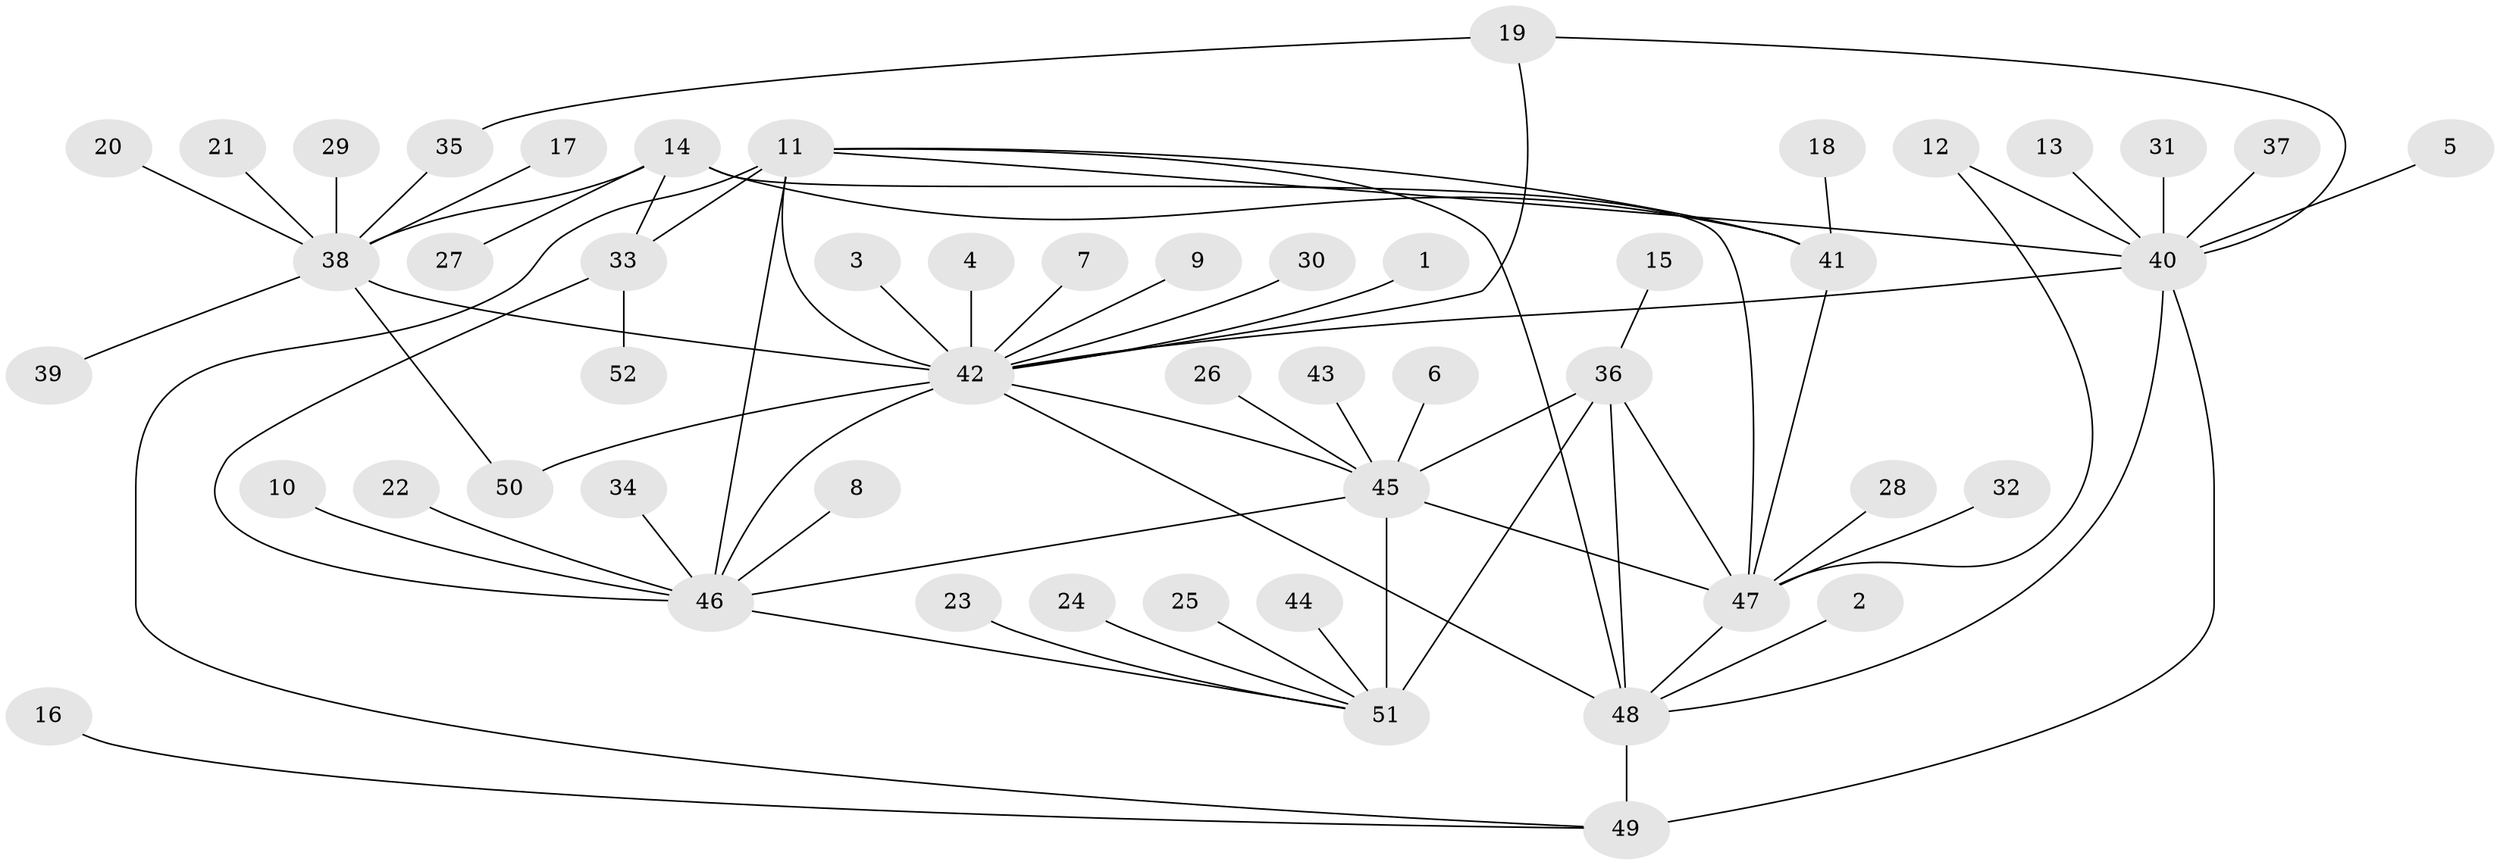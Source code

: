 // original degree distribution, {8: 0.07766990291262135, 5: 0.05825242718446602, 14: 0.009708737864077669, 12: 0.019417475728155338, 7: 0.02912621359223301, 4: 0.038834951456310676, 11: 0.009708737864077669, 9: 0.019417475728155338, 6: 0.009708737864077669, 1: 0.5922330097087378, 2: 0.1262135922330097, 3: 0.009708737864077669}
// Generated by graph-tools (version 1.1) at 2025/26/03/09/25 03:26:43]
// undirected, 52 vertices, 72 edges
graph export_dot {
graph [start="1"]
  node [color=gray90,style=filled];
  1;
  2;
  3;
  4;
  5;
  6;
  7;
  8;
  9;
  10;
  11;
  12;
  13;
  14;
  15;
  16;
  17;
  18;
  19;
  20;
  21;
  22;
  23;
  24;
  25;
  26;
  27;
  28;
  29;
  30;
  31;
  32;
  33;
  34;
  35;
  36;
  37;
  38;
  39;
  40;
  41;
  42;
  43;
  44;
  45;
  46;
  47;
  48;
  49;
  50;
  51;
  52;
  1 -- 42 [weight=1.0];
  2 -- 48 [weight=1.0];
  3 -- 42 [weight=1.0];
  4 -- 42 [weight=1.0];
  5 -- 40 [weight=1.0];
  6 -- 45 [weight=1.0];
  7 -- 42 [weight=1.0];
  8 -- 46 [weight=1.0];
  9 -- 42 [weight=1.0];
  10 -- 46 [weight=1.0];
  11 -- 33 [weight=2.0];
  11 -- 40 [weight=1.0];
  11 -- 41 [weight=1.0];
  11 -- 42 [weight=1.0];
  11 -- 46 [weight=4.0];
  11 -- 48 [weight=2.0];
  11 -- 49 [weight=1.0];
  12 -- 40 [weight=1.0];
  12 -- 47 [weight=1.0];
  13 -- 40 [weight=1.0];
  14 -- 27 [weight=1.0];
  14 -- 33 [weight=1.0];
  14 -- 38 [weight=1.0];
  14 -- 41 [weight=3.0];
  14 -- 47 [weight=3.0];
  15 -- 36 [weight=1.0];
  16 -- 49 [weight=1.0];
  17 -- 38 [weight=1.0];
  18 -- 41 [weight=1.0];
  19 -- 35 [weight=1.0];
  19 -- 40 [weight=1.0];
  19 -- 42 [weight=1.0];
  20 -- 38 [weight=1.0];
  21 -- 38 [weight=1.0];
  22 -- 46 [weight=1.0];
  23 -- 51 [weight=1.0];
  24 -- 51 [weight=1.0];
  25 -- 51 [weight=1.0];
  26 -- 45 [weight=1.0];
  28 -- 47 [weight=1.0];
  29 -- 38 [weight=1.0];
  30 -- 42 [weight=1.0];
  31 -- 40 [weight=1.0];
  32 -- 47 [weight=1.0];
  33 -- 46 [weight=2.0];
  33 -- 52 [weight=1.0];
  34 -- 46 [weight=1.0];
  35 -- 38 [weight=1.0];
  36 -- 45 [weight=2.0];
  36 -- 47 [weight=1.0];
  36 -- 48 [weight=1.0];
  36 -- 51 [weight=2.0];
  37 -- 40 [weight=1.0];
  38 -- 39 [weight=1.0];
  38 -- 42 [weight=4.0];
  38 -- 50 [weight=2.0];
  40 -- 42 [weight=2.0];
  40 -- 48 [weight=2.0];
  40 -- 49 [weight=1.0];
  41 -- 47 [weight=1.0];
  42 -- 45 [weight=1.0];
  42 -- 46 [weight=1.0];
  42 -- 48 [weight=1.0];
  42 -- 50 [weight=2.0];
  43 -- 45 [weight=1.0];
  44 -- 51 [weight=1.0];
  45 -- 46 [weight=1.0];
  45 -- 47 [weight=1.0];
  45 -- 51 [weight=4.0];
  46 -- 51 [weight=1.0];
  47 -- 48 [weight=1.0];
  48 -- 49 [weight=2.0];
}
